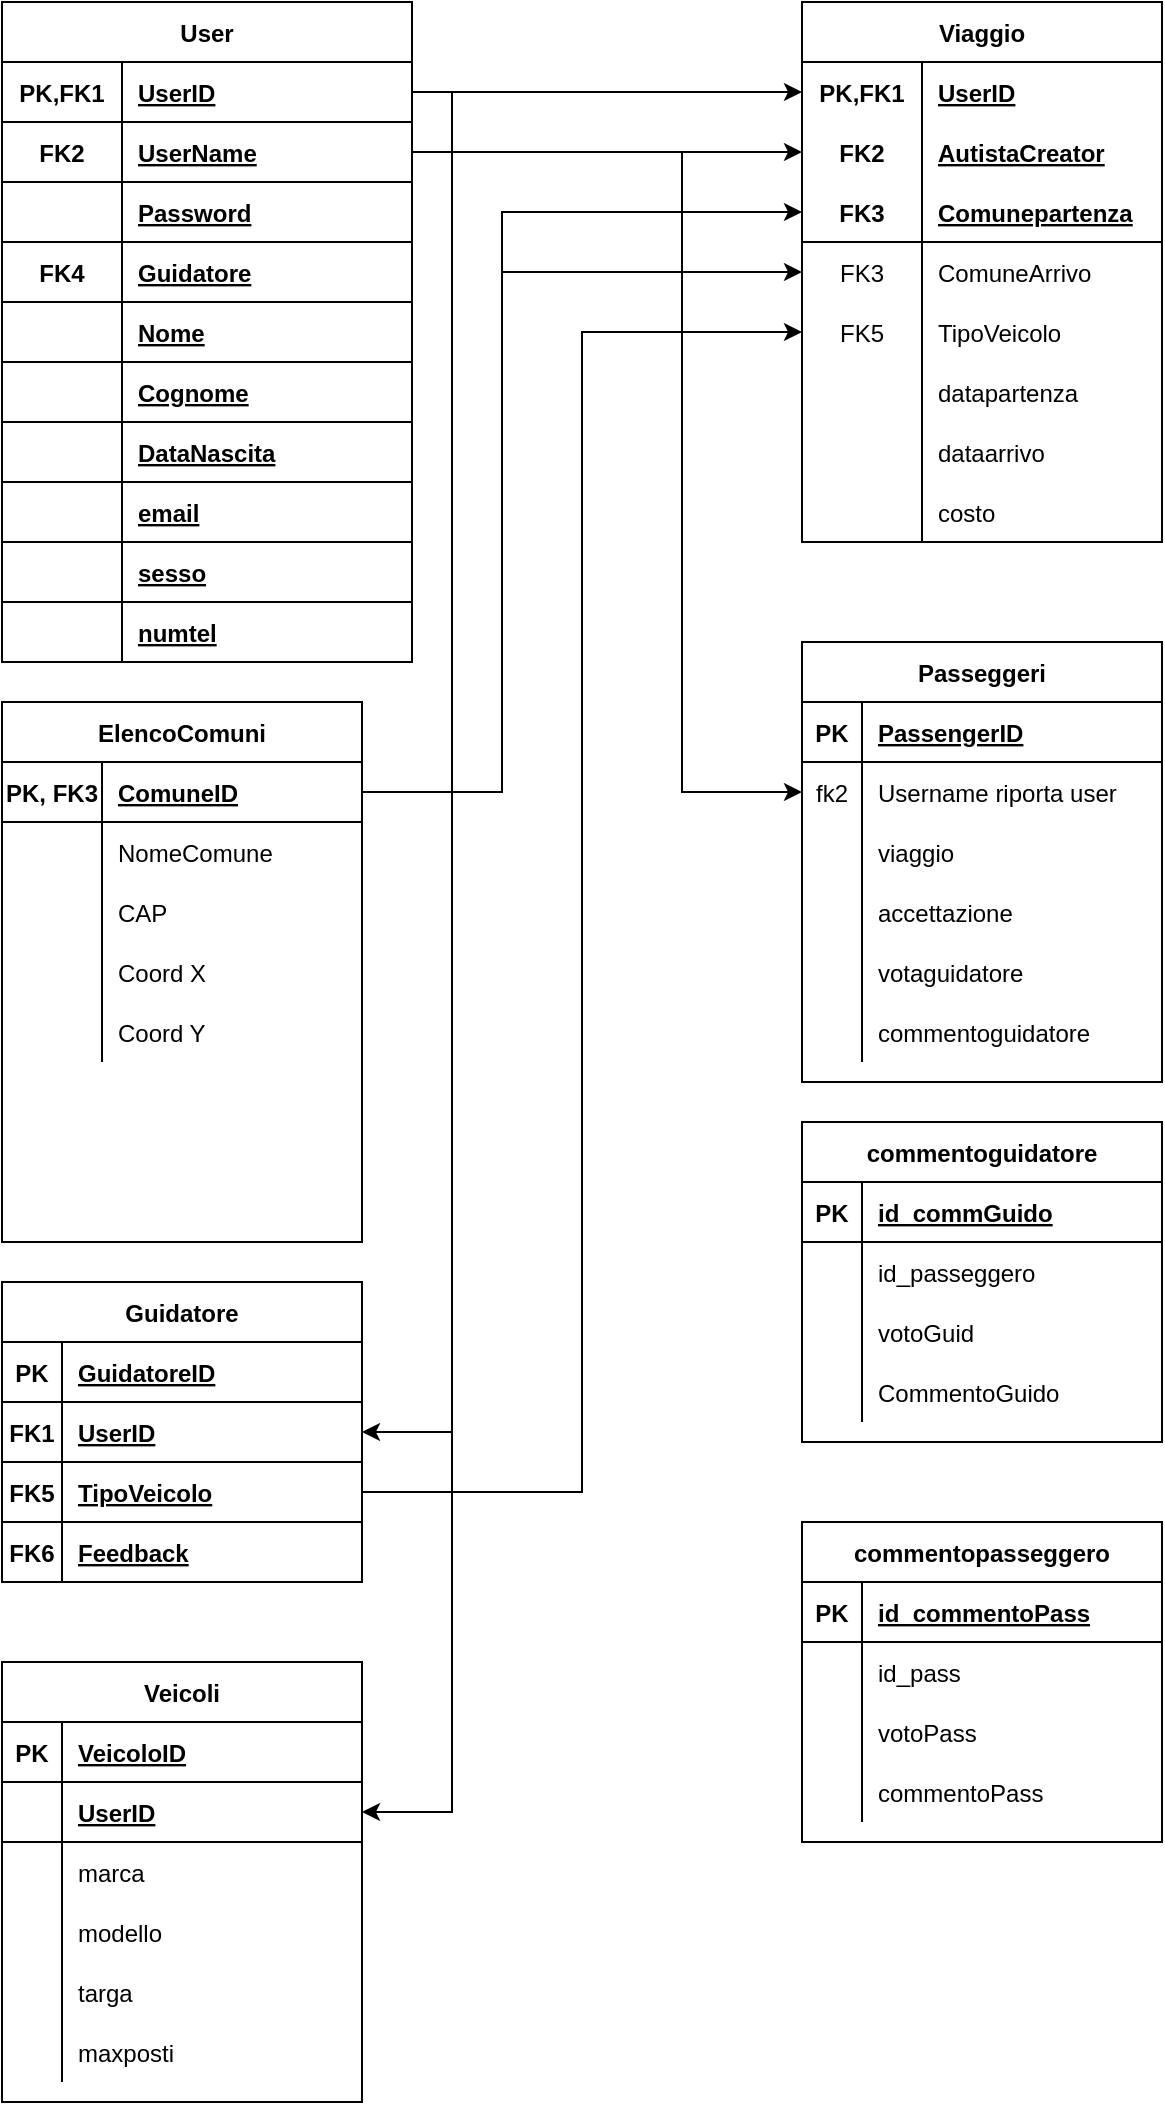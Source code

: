 <mxfile version="14.2.6" type="github">
  <diagram id="ABO_C1dVIs4_mpS2Vgjt" name="Page-1">
    <mxGraphModel dx="2062" dy="1123" grid="1" gridSize="10" guides="1" tooltips="1" connect="1" arrows="1" fold="1" page="1" pageScale="1" pageWidth="827" pageHeight="1169" math="0" shadow="0">
      <root>
        <mxCell id="0" />
        <mxCell id="1" parent="0" />
        <mxCell id="0qfEpNYiTU8af2PPR3kj-1" value="User" style="shape=table;startSize=30;container=1;collapsible=1;childLayout=tableLayout;fixedRows=1;rowLines=0;fontStyle=1;align=center;resizeLast=1;" vertex="1" parent="1">
          <mxGeometry x="80" y="40" width="205" height="330" as="geometry" />
        </mxCell>
        <mxCell id="0qfEpNYiTU8af2PPR3kj-2" value="" style="shape=partialRectangle;collapsible=0;dropTarget=0;pointerEvents=0;fillColor=none;top=0;left=0;bottom=1;right=0;points=[[0,0.5],[1,0.5]];portConstraint=eastwest;" vertex="1" parent="0qfEpNYiTU8af2PPR3kj-1">
          <mxGeometry y="30" width="205" height="30" as="geometry" />
        </mxCell>
        <mxCell id="0qfEpNYiTU8af2PPR3kj-3" value="PK,FK1" style="shape=partialRectangle;connectable=0;fillColor=none;top=0;left=0;bottom=0;right=0;fontStyle=1;overflow=hidden;" vertex="1" parent="0qfEpNYiTU8af2PPR3kj-2">
          <mxGeometry width="60" height="30" as="geometry" />
        </mxCell>
        <mxCell id="0qfEpNYiTU8af2PPR3kj-4" value="UserID" style="shape=partialRectangle;connectable=0;fillColor=none;top=0;left=0;bottom=0;right=0;align=left;spacingLeft=6;fontStyle=5;overflow=hidden;" vertex="1" parent="0qfEpNYiTU8af2PPR3kj-2">
          <mxGeometry x="60" width="145" height="30" as="geometry" />
        </mxCell>
        <mxCell id="0qfEpNYiTU8af2PPR3kj-57" value="" style="shape=partialRectangle;collapsible=0;dropTarget=0;pointerEvents=0;fillColor=none;top=0;left=0;bottom=1;right=0;points=[[0,0.5],[1,0.5]];portConstraint=eastwest;" vertex="1" parent="0qfEpNYiTU8af2PPR3kj-1">
          <mxGeometry y="60" width="205" height="30" as="geometry" />
        </mxCell>
        <mxCell id="0qfEpNYiTU8af2PPR3kj-58" value="FK2" style="shape=partialRectangle;connectable=0;fillColor=none;top=0;left=0;bottom=0;right=0;fontStyle=1;overflow=hidden;" vertex="1" parent="0qfEpNYiTU8af2PPR3kj-57">
          <mxGeometry width="60" height="30" as="geometry" />
        </mxCell>
        <mxCell id="0qfEpNYiTU8af2PPR3kj-59" value="UserName" style="shape=partialRectangle;connectable=0;fillColor=none;top=0;left=0;bottom=0;right=0;align=left;spacingLeft=6;fontStyle=5;overflow=hidden;" vertex="1" parent="0qfEpNYiTU8af2PPR3kj-57">
          <mxGeometry x="60" width="145" height="30" as="geometry" />
        </mxCell>
        <mxCell id="0qfEpNYiTU8af2PPR3kj-129" style="shape=partialRectangle;collapsible=0;dropTarget=0;pointerEvents=0;fillColor=none;top=0;left=0;bottom=1;right=0;points=[[0,0.5],[1,0.5]];portConstraint=eastwest;" vertex="1" parent="0qfEpNYiTU8af2PPR3kj-1">
          <mxGeometry y="90" width="205" height="30" as="geometry" />
        </mxCell>
        <mxCell id="0qfEpNYiTU8af2PPR3kj-130" style="shape=partialRectangle;connectable=0;fillColor=none;top=0;left=0;bottom=0;right=0;fontStyle=1;overflow=hidden;" vertex="1" parent="0qfEpNYiTU8af2PPR3kj-129">
          <mxGeometry width="60" height="30" as="geometry" />
        </mxCell>
        <mxCell id="0qfEpNYiTU8af2PPR3kj-131" value="Password" style="shape=partialRectangle;connectable=0;fillColor=none;top=0;left=0;bottom=0;right=0;align=left;spacingLeft=6;fontStyle=5;overflow=hidden;" vertex="1" parent="0qfEpNYiTU8af2PPR3kj-129">
          <mxGeometry x="60" width="145" height="30" as="geometry" />
        </mxCell>
        <mxCell id="0qfEpNYiTU8af2PPR3kj-92" style="shape=partialRectangle;collapsible=0;dropTarget=0;pointerEvents=0;fillColor=none;top=0;left=0;bottom=1;right=0;points=[[0,0.5],[1,0.5]];portConstraint=eastwest;" vertex="1" parent="0qfEpNYiTU8af2PPR3kj-1">
          <mxGeometry y="120" width="205" height="30" as="geometry" />
        </mxCell>
        <mxCell id="0qfEpNYiTU8af2PPR3kj-93" value="FK4" style="shape=partialRectangle;connectable=0;fillColor=none;top=0;left=0;bottom=0;right=0;fontStyle=1;overflow=hidden;" vertex="1" parent="0qfEpNYiTU8af2PPR3kj-92">
          <mxGeometry width="60" height="30" as="geometry" />
        </mxCell>
        <mxCell id="0qfEpNYiTU8af2PPR3kj-94" value="Guidatore" style="shape=partialRectangle;connectable=0;fillColor=none;top=0;left=0;bottom=0;right=0;align=left;spacingLeft=6;fontStyle=5;overflow=hidden;" vertex="1" parent="0qfEpNYiTU8af2PPR3kj-92">
          <mxGeometry x="60" width="145" height="30" as="geometry" />
        </mxCell>
        <mxCell id="0qfEpNYiTU8af2PPR3kj-132" style="shape=partialRectangle;collapsible=0;dropTarget=0;pointerEvents=0;fillColor=none;top=0;left=0;bottom=1;right=0;points=[[0,0.5],[1,0.5]];portConstraint=eastwest;" vertex="1" parent="0qfEpNYiTU8af2PPR3kj-1">
          <mxGeometry y="150" width="205" height="30" as="geometry" />
        </mxCell>
        <mxCell id="0qfEpNYiTU8af2PPR3kj-133" style="shape=partialRectangle;connectable=0;fillColor=none;top=0;left=0;bottom=0;right=0;fontStyle=1;overflow=hidden;strokeColor=none;" vertex="1" parent="0qfEpNYiTU8af2PPR3kj-132">
          <mxGeometry width="60" height="30" as="geometry" />
        </mxCell>
        <mxCell id="0qfEpNYiTU8af2PPR3kj-134" value="Nome" style="shape=partialRectangle;connectable=0;top=0;left=0;bottom=0;right=0;align=left;spacingLeft=6;fontStyle=5;overflow=hidden;strokeColor=none;fillColor=none;" vertex="1" parent="0qfEpNYiTU8af2PPR3kj-132">
          <mxGeometry x="60" width="145" height="30" as="geometry" />
        </mxCell>
        <mxCell id="0qfEpNYiTU8af2PPR3kj-135" style="shape=partialRectangle;collapsible=0;dropTarget=0;pointerEvents=0;fillColor=none;top=0;left=0;bottom=1;right=0;points=[[0,0.5],[1,0.5]];portConstraint=eastwest;" vertex="1" parent="0qfEpNYiTU8af2PPR3kj-1">
          <mxGeometry y="180" width="205" height="30" as="geometry" />
        </mxCell>
        <mxCell id="0qfEpNYiTU8af2PPR3kj-136" style="shape=partialRectangle;connectable=0;fillColor=none;top=0;left=0;bottom=0;right=0;fontStyle=1;overflow=hidden;" vertex="1" parent="0qfEpNYiTU8af2PPR3kj-135">
          <mxGeometry width="60" height="30" as="geometry" />
        </mxCell>
        <mxCell id="0qfEpNYiTU8af2PPR3kj-137" value="Cognome" style="shape=partialRectangle;connectable=0;fillColor=none;top=0;left=0;bottom=0;right=0;align=left;spacingLeft=6;fontStyle=5;overflow=hidden;" vertex="1" parent="0qfEpNYiTU8af2PPR3kj-135">
          <mxGeometry x="60" width="145" height="30" as="geometry" />
        </mxCell>
        <mxCell id="0qfEpNYiTU8af2PPR3kj-139" style="shape=partialRectangle;collapsible=0;dropTarget=0;pointerEvents=0;fillColor=none;top=0;left=0;bottom=1;right=0;points=[[0,0.5],[1,0.5]];portConstraint=eastwest;" vertex="1" parent="0qfEpNYiTU8af2PPR3kj-1">
          <mxGeometry y="210" width="205" height="30" as="geometry" />
        </mxCell>
        <mxCell id="0qfEpNYiTU8af2PPR3kj-140" style="shape=partialRectangle;connectable=0;fillColor=none;top=0;left=0;bottom=0;right=0;fontStyle=1;overflow=hidden;" vertex="1" parent="0qfEpNYiTU8af2PPR3kj-139">
          <mxGeometry width="60" height="30" as="geometry" />
        </mxCell>
        <mxCell id="0qfEpNYiTU8af2PPR3kj-141" value="DataNascita" style="shape=partialRectangle;connectable=0;fillColor=none;top=0;left=0;bottom=0;right=0;align=left;spacingLeft=6;fontStyle=5;overflow=hidden;" vertex="1" parent="0qfEpNYiTU8af2PPR3kj-139">
          <mxGeometry x="60" width="145" height="30" as="geometry" />
        </mxCell>
        <mxCell id="0qfEpNYiTU8af2PPR3kj-142" style="shape=partialRectangle;collapsible=0;dropTarget=0;pointerEvents=0;fillColor=none;top=0;left=0;bottom=1;right=0;points=[[0,0.5],[1,0.5]];portConstraint=eastwest;" vertex="1" parent="0qfEpNYiTU8af2PPR3kj-1">
          <mxGeometry y="240" width="205" height="30" as="geometry" />
        </mxCell>
        <mxCell id="0qfEpNYiTU8af2PPR3kj-143" style="shape=partialRectangle;connectable=0;fillColor=none;top=0;left=0;bottom=0;right=0;fontStyle=1;overflow=hidden;" vertex="1" parent="0qfEpNYiTU8af2PPR3kj-142">
          <mxGeometry width="60" height="30" as="geometry" />
        </mxCell>
        <mxCell id="0qfEpNYiTU8af2PPR3kj-144" value="email" style="shape=partialRectangle;connectable=0;fillColor=none;top=0;left=0;bottom=0;right=0;align=left;spacingLeft=6;fontStyle=5;overflow=hidden;" vertex="1" parent="0qfEpNYiTU8af2PPR3kj-142">
          <mxGeometry x="60" width="145" height="30" as="geometry" />
        </mxCell>
        <mxCell id="0qfEpNYiTU8af2PPR3kj-161" style="shape=partialRectangle;collapsible=0;dropTarget=0;pointerEvents=0;fillColor=none;top=0;left=0;bottom=1;right=0;points=[[0,0.5],[1,0.5]];portConstraint=eastwest;" vertex="1" parent="0qfEpNYiTU8af2PPR3kj-1">
          <mxGeometry y="270" width="205" height="30" as="geometry" />
        </mxCell>
        <mxCell id="0qfEpNYiTU8af2PPR3kj-162" style="shape=partialRectangle;connectable=0;fillColor=none;top=0;left=0;bottom=0;right=0;fontStyle=1;overflow=hidden;" vertex="1" parent="0qfEpNYiTU8af2PPR3kj-161">
          <mxGeometry width="60" height="30" as="geometry" />
        </mxCell>
        <mxCell id="0qfEpNYiTU8af2PPR3kj-163" value="sesso" style="shape=partialRectangle;connectable=0;fillColor=none;top=0;left=0;bottom=0;right=0;align=left;spacingLeft=6;fontStyle=5;overflow=hidden;" vertex="1" parent="0qfEpNYiTU8af2PPR3kj-161">
          <mxGeometry x="60" width="145" height="30" as="geometry" />
        </mxCell>
        <mxCell id="0qfEpNYiTU8af2PPR3kj-168" style="shape=partialRectangle;collapsible=0;dropTarget=0;pointerEvents=0;fillColor=none;top=0;left=0;bottom=1;right=0;points=[[0,0.5],[1,0.5]];portConstraint=eastwest;" vertex="1" parent="0qfEpNYiTU8af2PPR3kj-1">
          <mxGeometry y="300" width="205" height="30" as="geometry" />
        </mxCell>
        <mxCell id="0qfEpNYiTU8af2PPR3kj-169" style="shape=partialRectangle;connectable=0;fillColor=none;top=0;left=0;bottom=0;right=0;fontStyle=1;overflow=hidden;" vertex="1" parent="0qfEpNYiTU8af2PPR3kj-168">
          <mxGeometry width="60" height="30" as="geometry" />
        </mxCell>
        <mxCell id="0qfEpNYiTU8af2PPR3kj-170" value="numtel" style="shape=partialRectangle;connectable=0;fillColor=none;top=0;left=0;bottom=0;right=0;align=left;spacingLeft=6;fontStyle=5;overflow=hidden;" vertex="1" parent="0qfEpNYiTU8af2PPR3kj-168">
          <mxGeometry x="60" width="145" height="30" as="geometry" />
        </mxCell>
        <mxCell id="0qfEpNYiTU8af2PPR3kj-27" value="ElencoComuni" style="shape=table;startSize=30;container=1;collapsible=1;childLayout=tableLayout;fixedRows=1;rowLines=0;fontStyle=1;align=center;resizeLast=1;" vertex="1" parent="1">
          <mxGeometry x="80" y="390" width="180" height="270" as="geometry">
            <mxRectangle x="80" y="360" width="110" height="30" as="alternateBounds" />
          </mxGeometry>
        </mxCell>
        <mxCell id="0qfEpNYiTU8af2PPR3kj-28" value="" style="shape=partialRectangle;collapsible=0;dropTarget=0;pointerEvents=0;fillColor=none;top=0;left=0;bottom=1;right=0;points=[[0,0.5],[1,0.5]];portConstraint=eastwest;" vertex="1" parent="0qfEpNYiTU8af2PPR3kj-27">
          <mxGeometry y="30" width="180" height="30" as="geometry" />
        </mxCell>
        <mxCell id="0qfEpNYiTU8af2PPR3kj-29" value="PK, FK3" style="shape=partialRectangle;connectable=0;fillColor=none;top=0;left=0;bottom=0;right=0;fontStyle=1;overflow=hidden;" vertex="1" parent="0qfEpNYiTU8af2PPR3kj-28">
          <mxGeometry width="50" height="30" as="geometry" />
        </mxCell>
        <mxCell id="0qfEpNYiTU8af2PPR3kj-30" value="ComuneID" style="shape=partialRectangle;connectable=0;fillColor=none;top=0;left=0;bottom=0;right=0;align=left;spacingLeft=6;fontStyle=5;overflow=hidden;" vertex="1" parent="0qfEpNYiTU8af2PPR3kj-28">
          <mxGeometry x="50" width="130" height="30" as="geometry" />
        </mxCell>
        <mxCell id="0qfEpNYiTU8af2PPR3kj-41" value="" style="shape=partialRectangle;collapsible=0;dropTarget=0;pointerEvents=0;fillColor=none;top=0;left=0;bottom=0;right=0;points=[[0,0.5],[1,0.5]];portConstraint=eastwest;" vertex="1" parent="0qfEpNYiTU8af2PPR3kj-27">
          <mxGeometry y="60" width="180" height="30" as="geometry" />
        </mxCell>
        <mxCell id="0qfEpNYiTU8af2PPR3kj-42" value="" style="shape=partialRectangle;connectable=0;fillColor=none;top=0;left=0;bottom=0;right=0;editable=1;overflow=hidden;" vertex="1" parent="0qfEpNYiTU8af2PPR3kj-41">
          <mxGeometry width="50" height="30" as="geometry" />
        </mxCell>
        <mxCell id="0qfEpNYiTU8af2PPR3kj-43" value="NomeComune" style="shape=partialRectangle;connectable=0;fillColor=none;top=0;left=0;bottom=0;right=0;align=left;spacingLeft=6;overflow=hidden;" vertex="1" parent="0qfEpNYiTU8af2PPR3kj-41">
          <mxGeometry x="50" width="130" height="30" as="geometry" />
        </mxCell>
        <mxCell id="0qfEpNYiTU8af2PPR3kj-37" value="" style="shape=partialRectangle;collapsible=0;dropTarget=0;pointerEvents=0;fillColor=none;top=0;left=0;bottom=0;right=0;points=[[0,0.5],[1,0.5]];portConstraint=eastwest;" vertex="1" parent="0qfEpNYiTU8af2PPR3kj-27">
          <mxGeometry y="90" width="180" height="30" as="geometry" />
        </mxCell>
        <mxCell id="0qfEpNYiTU8af2PPR3kj-38" value="" style="shape=partialRectangle;connectable=0;fillColor=none;top=0;left=0;bottom=0;right=0;editable=1;overflow=hidden;" vertex="1" parent="0qfEpNYiTU8af2PPR3kj-37">
          <mxGeometry width="50" height="30" as="geometry" />
        </mxCell>
        <mxCell id="0qfEpNYiTU8af2PPR3kj-39" value="CAP" style="shape=partialRectangle;connectable=0;fillColor=none;top=0;left=0;bottom=0;right=0;align=left;spacingLeft=6;overflow=hidden;" vertex="1" parent="0qfEpNYiTU8af2PPR3kj-37">
          <mxGeometry x="50" width="130" height="30" as="geometry" />
        </mxCell>
        <mxCell id="0qfEpNYiTU8af2PPR3kj-31" value="" style="shape=partialRectangle;collapsible=0;dropTarget=0;pointerEvents=0;fillColor=none;top=0;left=0;bottom=0;right=0;points=[[0,0.5],[1,0.5]];portConstraint=eastwest;" vertex="1" parent="0qfEpNYiTU8af2PPR3kj-27">
          <mxGeometry y="120" width="180" height="30" as="geometry" />
        </mxCell>
        <mxCell id="0qfEpNYiTU8af2PPR3kj-32" value="" style="shape=partialRectangle;connectable=0;fillColor=none;top=0;left=0;bottom=0;right=0;editable=1;overflow=hidden;" vertex="1" parent="0qfEpNYiTU8af2PPR3kj-31">
          <mxGeometry width="50" height="30" as="geometry" />
        </mxCell>
        <mxCell id="0qfEpNYiTU8af2PPR3kj-33" value="Coord X" style="shape=partialRectangle;connectable=0;fillColor=none;top=0;left=0;bottom=0;right=0;align=left;spacingLeft=6;overflow=hidden;" vertex="1" parent="0qfEpNYiTU8af2PPR3kj-31">
          <mxGeometry x="50" width="130" height="30" as="geometry" />
        </mxCell>
        <mxCell id="0qfEpNYiTU8af2PPR3kj-34" value="" style="shape=partialRectangle;collapsible=0;dropTarget=0;pointerEvents=0;fillColor=none;top=0;left=0;bottom=0;right=0;points=[[0,0.5],[1,0.5]];portConstraint=eastwest;" vertex="1" parent="0qfEpNYiTU8af2PPR3kj-27">
          <mxGeometry y="150" width="180" height="30" as="geometry" />
        </mxCell>
        <mxCell id="0qfEpNYiTU8af2PPR3kj-35" value="" style="shape=partialRectangle;connectable=0;fillColor=none;top=0;left=0;bottom=0;right=0;editable=1;overflow=hidden;" vertex="1" parent="0qfEpNYiTU8af2PPR3kj-34">
          <mxGeometry width="50" height="30" as="geometry" />
        </mxCell>
        <mxCell id="0qfEpNYiTU8af2PPR3kj-36" value="Coord Y" style="shape=partialRectangle;connectable=0;fillColor=none;top=0;left=0;bottom=0;right=0;align=left;spacingLeft=6;overflow=hidden;" vertex="1" parent="0qfEpNYiTU8af2PPR3kj-34">
          <mxGeometry x="50" width="130" height="30" as="geometry" />
        </mxCell>
        <mxCell id="0qfEpNYiTU8af2PPR3kj-73" value="Viaggio" style="shape=table;startSize=30;container=1;collapsible=1;childLayout=tableLayout;fixedRows=1;rowLines=0;fontStyle=1;align=center;resizeLast=1;" vertex="1" parent="1">
          <mxGeometry x="480" y="40" width="180" height="270" as="geometry" />
        </mxCell>
        <mxCell id="0qfEpNYiTU8af2PPR3kj-74" value="" style="shape=partialRectangle;collapsible=0;dropTarget=0;pointerEvents=0;fillColor=none;top=0;left=0;bottom=0;right=0;points=[[0,0.5],[1,0.5]];portConstraint=eastwest;" vertex="1" parent="0qfEpNYiTU8af2PPR3kj-73">
          <mxGeometry y="30" width="180" height="30" as="geometry" />
        </mxCell>
        <mxCell id="0qfEpNYiTU8af2PPR3kj-75" value="PK,FK1" style="shape=partialRectangle;connectable=0;fillColor=none;top=0;left=0;bottom=0;right=0;fontStyle=1;overflow=hidden;" vertex="1" parent="0qfEpNYiTU8af2PPR3kj-74">
          <mxGeometry width="60" height="30" as="geometry" />
        </mxCell>
        <mxCell id="0qfEpNYiTU8af2PPR3kj-76" value="UserID" style="shape=partialRectangle;connectable=0;fillColor=none;top=0;left=0;bottom=0;right=0;align=left;spacingLeft=6;fontStyle=5;overflow=hidden;" vertex="1" parent="0qfEpNYiTU8af2PPR3kj-74">
          <mxGeometry x="60" width="120" height="30" as="geometry" />
        </mxCell>
        <mxCell id="0qfEpNYiTU8af2PPR3kj-86" value="" style="shape=partialRectangle;collapsible=0;dropTarget=0;pointerEvents=0;fillColor=none;top=0;left=0;bottom=0;right=0;points=[[0,0.5],[1,0.5]];portConstraint=eastwest;" vertex="1" parent="0qfEpNYiTU8af2PPR3kj-73">
          <mxGeometry y="60" width="180" height="30" as="geometry" />
        </mxCell>
        <mxCell id="0qfEpNYiTU8af2PPR3kj-87" value="FK2" style="shape=partialRectangle;connectable=0;fillColor=none;top=0;left=0;bottom=0;right=0;fontStyle=1;overflow=hidden;" vertex="1" parent="0qfEpNYiTU8af2PPR3kj-86">
          <mxGeometry width="60" height="30" as="geometry" />
        </mxCell>
        <mxCell id="0qfEpNYiTU8af2PPR3kj-88" value="AutistaCreator" style="shape=partialRectangle;connectable=0;fillColor=none;top=0;left=0;bottom=0;right=0;align=left;spacingLeft=6;fontStyle=5;overflow=hidden;" vertex="1" parent="0qfEpNYiTU8af2PPR3kj-86">
          <mxGeometry x="60" width="120" height="30" as="geometry" />
        </mxCell>
        <mxCell id="0qfEpNYiTU8af2PPR3kj-77" value="" style="shape=partialRectangle;collapsible=0;dropTarget=0;pointerEvents=0;fillColor=none;top=0;left=0;bottom=1;right=0;points=[[0,0.5],[1,0.5]];portConstraint=eastwest;" vertex="1" parent="0qfEpNYiTU8af2PPR3kj-73">
          <mxGeometry y="90" width="180" height="30" as="geometry" />
        </mxCell>
        <mxCell id="0qfEpNYiTU8af2PPR3kj-78" value="FK3" style="shape=partialRectangle;connectable=0;fillColor=none;top=0;left=0;bottom=0;right=0;fontStyle=1;overflow=hidden;" vertex="1" parent="0qfEpNYiTU8af2PPR3kj-77">
          <mxGeometry width="60" height="30" as="geometry" />
        </mxCell>
        <mxCell id="0qfEpNYiTU8af2PPR3kj-79" value="Comunepartenza" style="shape=partialRectangle;connectable=0;fillColor=none;top=0;left=0;bottom=0;right=0;align=left;spacingLeft=6;fontStyle=5;overflow=hidden;" vertex="1" parent="0qfEpNYiTU8af2PPR3kj-77">
          <mxGeometry x="60" width="120" height="30" as="geometry" />
        </mxCell>
        <mxCell id="0qfEpNYiTU8af2PPR3kj-80" value="" style="shape=partialRectangle;collapsible=0;dropTarget=0;pointerEvents=0;fillColor=none;top=0;left=0;bottom=0;right=0;points=[[0,0.5],[1,0.5]];portConstraint=eastwest;" vertex="1" parent="0qfEpNYiTU8af2PPR3kj-73">
          <mxGeometry y="120" width="180" height="30" as="geometry" />
        </mxCell>
        <mxCell id="0qfEpNYiTU8af2PPR3kj-81" value="FK3" style="shape=partialRectangle;connectable=0;fillColor=none;top=0;left=0;bottom=0;right=0;editable=1;overflow=hidden;" vertex="1" parent="0qfEpNYiTU8af2PPR3kj-80">
          <mxGeometry width="60" height="30" as="geometry" />
        </mxCell>
        <mxCell id="0qfEpNYiTU8af2PPR3kj-82" value="ComuneArrivo" style="shape=partialRectangle;connectable=0;fillColor=none;top=0;left=0;bottom=0;right=0;align=left;spacingLeft=6;overflow=hidden;" vertex="1" parent="0qfEpNYiTU8af2PPR3kj-80">
          <mxGeometry x="60" width="120" height="30" as="geometry" />
        </mxCell>
        <mxCell id="0qfEpNYiTU8af2PPR3kj-83" value="" style="shape=partialRectangle;collapsible=0;dropTarget=0;pointerEvents=0;fillColor=none;top=0;left=0;bottom=0;right=0;points=[[0,0.5],[1,0.5]];portConstraint=eastwest;" vertex="1" parent="0qfEpNYiTU8af2PPR3kj-73">
          <mxGeometry y="150" width="180" height="30" as="geometry" />
        </mxCell>
        <mxCell id="0qfEpNYiTU8af2PPR3kj-84" value="FK5" style="shape=partialRectangle;connectable=0;fillColor=none;top=0;left=0;bottom=0;right=0;editable=1;overflow=hidden;" vertex="1" parent="0qfEpNYiTU8af2PPR3kj-83">
          <mxGeometry width="60" height="30" as="geometry" />
        </mxCell>
        <mxCell id="0qfEpNYiTU8af2PPR3kj-85" value="TipoVeicolo" style="shape=partialRectangle;connectable=0;fillColor=none;top=0;left=0;bottom=0;right=0;align=left;spacingLeft=6;overflow=hidden;" vertex="1" parent="0qfEpNYiTU8af2PPR3kj-83">
          <mxGeometry x="60" width="120" height="30" as="geometry" />
        </mxCell>
        <mxCell id="0qfEpNYiTU8af2PPR3kj-171" style="shape=partialRectangle;collapsible=0;dropTarget=0;pointerEvents=0;fillColor=none;top=0;left=0;bottom=0;right=0;points=[[0,0.5],[1,0.5]];portConstraint=eastwest;" vertex="1" parent="0qfEpNYiTU8af2PPR3kj-73">
          <mxGeometry y="180" width="180" height="30" as="geometry" />
        </mxCell>
        <mxCell id="0qfEpNYiTU8af2PPR3kj-172" style="shape=partialRectangle;connectable=0;fillColor=none;top=0;left=0;bottom=0;right=0;editable=1;overflow=hidden;" vertex="1" parent="0qfEpNYiTU8af2PPR3kj-171">
          <mxGeometry width="60" height="30" as="geometry" />
        </mxCell>
        <mxCell id="0qfEpNYiTU8af2PPR3kj-173" value="datapartenza" style="shape=partialRectangle;connectable=0;fillColor=none;top=0;left=0;bottom=0;right=0;align=left;spacingLeft=6;overflow=hidden;" vertex="1" parent="0qfEpNYiTU8af2PPR3kj-171">
          <mxGeometry x="60" width="120" height="30" as="geometry" />
        </mxCell>
        <mxCell id="0qfEpNYiTU8af2PPR3kj-174" style="shape=partialRectangle;collapsible=0;dropTarget=0;pointerEvents=0;fillColor=none;top=0;left=0;bottom=0;right=0;points=[[0,0.5],[1,0.5]];portConstraint=eastwest;" vertex="1" parent="0qfEpNYiTU8af2PPR3kj-73">
          <mxGeometry y="210" width="180" height="30" as="geometry" />
        </mxCell>
        <mxCell id="0qfEpNYiTU8af2PPR3kj-175" style="shape=partialRectangle;connectable=0;fillColor=none;top=0;left=0;bottom=0;right=0;editable=1;overflow=hidden;" vertex="1" parent="0qfEpNYiTU8af2PPR3kj-174">
          <mxGeometry width="60" height="30" as="geometry" />
        </mxCell>
        <mxCell id="0qfEpNYiTU8af2PPR3kj-176" value="dataarrivo" style="shape=partialRectangle;connectable=0;fillColor=none;top=0;left=0;bottom=0;right=0;align=left;spacingLeft=6;overflow=hidden;" vertex="1" parent="0qfEpNYiTU8af2PPR3kj-174">
          <mxGeometry x="60" width="120" height="30" as="geometry" />
        </mxCell>
        <mxCell id="0qfEpNYiTU8af2PPR3kj-177" style="shape=partialRectangle;collapsible=0;dropTarget=0;pointerEvents=0;fillColor=none;top=0;left=0;bottom=0;right=0;points=[[0,0.5],[1,0.5]];portConstraint=eastwest;" vertex="1" parent="0qfEpNYiTU8af2PPR3kj-73">
          <mxGeometry y="240" width="180" height="30" as="geometry" />
        </mxCell>
        <mxCell id="0qfEpNYiTU8af2PPR3kj-178" style="shape=partialRectangle;connectable=0;fillColor=none;top=0;left=0;bottom=0;right=0;editable=1;overflow=hidden;" vertex="1" parent="0qfEpNYiTU8af2PPR3kj-177">
          <mxGeometry width="60" height="30" as="geometry" />
        </mxCell>
        <mxCell id="0qfEpNYiTU8af2PPR3kj-179" value="costo" style="shape=partialRectangle;connectable=0;fillColor=none;top=0;left=0;bottom=0;right=0;align=left;spacingLeft=6;overflow=hidden;" vertex="1" parent="0qfEpNYiTU8af2PPR3kj-177">
          <mxGeometry x="60" width="120" height="30" as="geometry" />
        </mxCell>
        <mxCell id="0qfEpNYiTU8af2PPR3kj-89" style="edgeStyle=orthogonalEdgeStyle;rounded=0;orthogonalLoop=1;jettySize=auto;html=1;exitX=1;exitY=0.5;exitDx=0;exitDy=0;entryX=0;entryY=0.5;entryDx=0;entryDy=0;" edge="1" parent="1" source="0qfEpNYiTU8af2PPR3kj-2" target="0qfEpNYiTU8af2PPR3kj-74">
          <mxGeometry relative="1" as="geometry" />
        </mxCell>
        <mxCell id="0qfEpNYiTU8af2PPR3kj-90" style="edgeStyle=orthogonalEdgeStyle;rounded=0;orthogonalLoop=1;jettySize=auto;html=1;exitX=1;exitY=0.5;exitDx=0;exitDy=0;entryX=0;entryY=0.5;entryDx=0;entryDy=0;" edge="1" parent="1" source="0qfEpNYiTU8af2PPR3kj-57" target="0qfEpNYiTU8af2PPR3kj-86">
          <mxGeometry relative="1" as="geometry" />
        </mxCell>
        <mxCell id="0qfEpNYiTU8af2PPR3kj-91" style="edgeStyle=orthogonalEdgeStyle;rounded=0;orthogonalLoop=1;jettySize=auto;html=1;entryX=0;entryY=0.5;entryDx=0;entryDy=0;" edge="1" parent="1" source="0qfEpNYiTU8af2PPR3kj-28" target="0qfEpNYiTU8af2PPR3kj-77">
          <mxGeometry relative="1" as="geometry">
            <Array as="points">
              <mxPoint x="330" y="435" />
              <mxPoint x="330" y="145" />
            </Array>
          </mxGeometry>
        </mxCell>
        <mxCell id="0qfEpNYiTU8af2PPR3kj-95" value="Guidatore" style="shape=table;startSize=30;container=1;collapsible=1;childLayout=tableLayout;fixedRows=1;rowLines=0;fontStyle=1;align=center;resizeLast=1;" vertex="1" parent="1">
          <mxGeometry x="80" y="680" width="180" height="150" as="geometry" />
        </mxCell>
        <mxCell id="0qfEpNYiTU8af2PPR3kj-96" value="" style="shape=partialRectangle;collapsible=0;dropTarget=0;pointerEvents=0;fillColor=none;top=0;left=0;bottom=1;right=0;points=[[0,0.5],[1,0.5]];portConstraint=eastwest;" vertex="1" parent="0qfEpNYiTU8af2PPR3kj-95">
          <mxGeometry y="30" width="180" height="30" as="geometry" />
        </mxCell>
        <mxCell id="0qfEpNYiTU8af2PPR3kj-97" value="PK" style="shape=partialRectangle;connectable=0;fillColor=none;top=0;left=0;bottom=0;right=0;fontStyle=1;overflow=hidden;" vertex="1" parent="0qfEpNYiTU8af2PPR3kj-96">
          <mxGeometry width="30" height="30" as="geometry" />
        </mxCell>
        <mxCell id="0qfEpNYiTU8af2PPR3kj-98" value="GuidatoreID" style="shape=partialRectangle;connectable=0;fillColor=none;top=0;left=0;bottom=0;right=0;align=left;spacingLeft=6;fontStyle=5;overflow=hidden;" vertex="1" parent="0qfEpNYiTU8af2PPR3kj-96">
          <mxGeometry x="30" width="150" height="30" as="geometry" />
        </mxCell>
        <mxCell id="0qfEpNYiTU8af2PPR3kj-108" style="shape=partialRectangle;collapsible=0;dropTarget=0;pointerEvents=0;fillColor=none;top=0;left=0;bottom=1;right=0;points=[[0,0.5],[1,0.5]];portConstraint=eastwest;" vertex="1" parent="0qfEpNYiTU8af2PPR3kj-95">
          <mxGeometry y="60" width="180" height="30" as="geometry" />
        </mxCell>
        <mxCell id="0qfEpNYiTU8af2PPR3kj-109" value="FK1" style="shape=partialRectangle;connectable=0;fillColor=none;top=0;left=0;bottom=0;right=0;fontStyle=1;overflow=hidden;" vertex="1" parent="0qfEpNYiTU8af2PPR3kj-108">
          <mxGeometry width="30" height="30" as="geometry" />
        </mxCell>
        <mxCell id="0qfEpNYiTU8af2PPR3kj-110" value="UserID" style="shape=partialRectangle;connectable=0;fillColor=none;top=0;left=0;bottom=0;right=0;align=left;spacingLeft=6;fontStyle=5;overflow=hidden;" vertex="1" parent="0qfEpNYiTU8af2PPR3kj-108">
          <mxGeometry x="30" width="150" height="30" as="geometry" />
        </mxCell>
        <mxCell id="0qfEpNYiTU8af2PPR3kj-112" style="shape=partialRectangle;collapsible=0;dropTarget=0;pointerEvents=0;fillColor=none;top=0;left=0;bottom=1;right=0;points=[[0,0.5],[1,0.5]];portConstraint=eastwest;" vertex="1" parent="0qfEpNYiTU8af2PPR3kj-95">
          <mxGeometry y="90" width="180" height="30" as="geometry" />
        </mxCell>
        <mxCell id="0qfEpNYiTU8af2PPR3kj-113" value="FK5" style="shape=partialRectangle;connectable=0;fillColor=none;top=0;left=0;bottom=0;right=0;fontStyle=1;overflow=hidden;" vertex="1" parent="0qfEpNYiTU8af2PPR3kj-112">
          <mxGeometry width="30" height="30" as="geometry" />
        </mxCell>
        <mxCell id="0qfEpNYiTU8af2PPR3kj-114" value="TipoVeicolo" style="shape=partialRectangle;connectable=0;fillColor=none;top=0;left=0;bottom=0;right=0;align=left;spacingLeft=6;fontStyle=5;overflow=hidden;" vertex="1" parent="0qfEpNYiTU8af2PPR3kj-112">
          <mxGeometry x="30" width="150" height="30" as="geometry" />
        </mxCell>
        <mxCell id="0qfEpNYiTU8af2PPR3kj-121" style="shape=partialRectangle;collapsible=0;dropTarget=0;pointerEvents=0;fillColor=none;top=0;left=0;bottom=1;right=0;points=[[0,0.5],[1,0.5]];portConstraint=eastwest;" vertex="1" parent="0qfEpNYiTU8af2PPR3kj-95">
          <mxGeometry y="120" width="180" height="30" as="geometry" />
        </mxCell>
        <mxCell id="0qfEpNYiTU8af2PPR3kj-122" value="FK6" style="shape=partialRectangle;connectable=0;fillColor=none;top=0;left=0;bottom=0;right=0;fontStyle=1;overflow=hidden;" vertex="1" parent="0qfEpNYiTU8af2PPR3kj-121">
          <mxGeometry width="30" height="30" as="geometry" />
        </mxCell>
        <mxCell id="0qfEpNYiTU8af2PPR3kj-123" value="Feedback" style="shape=partialRectangle;connectable=0;fillColor=none;top=0;left=0;bottom=0;right=0;align=left;spacingLeft=6;fontStyle=5;overflow=hidden;" vertex="1" parent="0qfEpNYiTU8af2PPR3kj-121">
          <mxGeometry x="30" width="150" height="30" as="geometry" />
        </mxCell>
        <mxCell id="0qfEpNYiTU8af2PPR3kj-111" style="edgeStyle=orthogonalEdgeStyle;rounded=0;orthogonalLoop=1;jettySize=auto;html=1;exitX=1;exitY=0.5;exitDx=0;exitDy=0;entryX=1;entryY=0.5;entryDx=0;entryDy=0;" edge="1" parent="1" source="0qfEpNYiTU8af2PPR3kj-2" target="0qfEpNYiTU8af2PPR3kj-108">
          <mxGeometry relative="1" as="geometry">
            <Array as="points">
              <mxPoint x="305" y="85" />
              <mxPoint x="305" y="755" />
            </Array>
          </mxGeometry>
        </mxCell>
        <mxCell id="0qfEpNYiTU8af2PPR3kj-128" style="edgeStyle=orthogonalEdgeStyle;rounded=0;orthogonalLoop=1;jettySize=auto;html=1;exitX=1;exitY=0.5;exitDx=0;exitDy=0;entryX=0;entryY=0.5;entryDx=0;entryDy=0;" edge="1" parent="1" source="0qfEpNYiTU8af2PPR3kj-112" target="0qfEpNYiTU8af2PPR3kj-83">
          <mxGeometry relative="1" as="geometry" />
        </mxCell>
        <mxCell id="0qfEpNYiTU8af2PPR3kj-138" style="edgeStyle=orthogonalEdgeStyle;rounded=0;orthogonalLoop=1;jettySize=auto;html=1;entryX=0;entryY=0.5;entryDx=0;entryDy=0;" edge="1" parent="1" source="0qfEpNYiTU8af2PPR3kj-28" target="0qfEpNYiTU8af2PPR3kj-80">
          <mxGeometry relative="1" as="geometry">
            <Array as="points">
              <mxPoint x="330" y="435" />
              <mxPoint x="330" y="175" />
            </Array>
          </mxGeometry>
        </mxCell>
        <mxCell id="0qfEpNYiTU8af2PPR3kj-145" value="Veicoli" style="shape=table;startSize=30;container=1;collapsible=1;childLayout=tableLayout;fixedRows=1;rowLines=0;fontStyle=1;align=center;resizeLast=1;fillColor=none;" vertex="1" parent="1">
          <mxGeometry x="80" y="870" width="180" height="220" as="geometry" />
        </mxCell>
        <mxCell id="0qfEpNYiTU8af2PPR3kj-146" value="" style="shape=partialRectangle;collapsible=0;dropTarget=0;pointerEvents=0;fillColor=none;top=0;left=0;bottom=1;right=0;points=[[0,0.5],[1,0.5]];portConstraint=eastwest;" vertex="1" parent="0qfEpNYiTU8af2PPR3kj-145">
          <mxGeometry y="30" width="180" height="30" as="geometry" />
        </mxCell>
        <mxCell id="0qfEpNYiTU8af2PPR3kj-147" value="PK" style="shape=partialRectangle;connectable=0;fillColor=none;top=0;left=0;bottom=0;right=0;fontStyle=1;overflow=hidden;" vertex="1" parent="0qfEpNYiTU8af2PPR3kj-146">
          <mxGeometry width="30" height="30" as="geometry" />
        </mxCell>
        <mxCell id="0qfEpNYiTU8af2PPR3kj-148" value="VeicoloID" style="shape=partialRectangle;connectable=0;fillColor=none;top=0;left=0;bottom=0;right=0;align=left;spacingLeft=6;fontStyle=5;overflow=hidden;" vertex="1" parent="0qfEpNYiTU8af2PPR3kj-146">
          <mxGeometry x="30" width="150" height="30" as="geometry" />
        </mxCell>
        <mxCell id="0qfEpNYiTU8af2PPR3kj-164" style="shape=partialRectangle;collapsible=0;dropTarget=0;pointerEvents=0;fillColor=none;top=0;left=0;bottom=1;right=0;points=[[0,0.5],[1,0.5]];portConstraint=eastwest;" vertex="1" parent="0qfEpNYiTU8af2PPR3kj-145">
          <mxGeometry y="60" width="180" height="30" as="geometry" />
        </mxCell>
        <mxCell id="0qfEpNYiTU8af2PPR3kj-165" style="shape=partialRectangle;connectable=0;fillColor=none;top=0;left=0;bottom=0;right=0;fontStyle=1;overflow=hidden;" vertex="1" parent="0qfEpNYiTU8af2PPR3kj-164">
          <mxGeometry width="30" height="30" as="geometry" />
        </mxCell>
        <mxCell id="0qfEpNYiTU8af2PPR3kj-166" value="UserID" style="shape=partialRectangle;connectable=0;fillColor=none;top=0;left=0;bottom=0;right=0;align=left;spacingLeft=6;fontStyle=5;overflow=hidden;" vertex="1" parent="0qfEpNYiTU8af2PPR3kj-164">
          <mxGeometry x="30" width="150" height="30" as="geometry" />
        </mxCell>
        <mxCell id="0qfEpNYiTU8af2PPR3kj-149" value="" style="shape=partialRectangle;collapsible=0;dropTarget=0;pointerEvents=0;fillColor=none;top=0;left=0;bottom=0;right=0;points=[[0,0.5],[1,0.5]];portConstraint=eastwest;" vertex="1" parent="0qfEpNYiTU8af2PPR3kj-145">
          <mxGeometry y="90" width="180" height="30" as="geometry" />
        </mxCell>
        <mxCell id="0qfEpNYiTU8af2PPR3kj-150" value="" style="shape=partialRectangle;connectable=0;fillColor=none;top=0;left=0;bottom=0;right=0;editable=1;overflow=hidden;" vertex="1" parent="0qfEpNYiTU8af2PPR3kj-149">
          <mxGeometry width="30" height="30" as="geometry" />
        </mxCell>
        <mxCell id="0qfEpNYiTU8af2PPR3kj-151" value="marca" style="shape=partialRectangle;connectable=0;fillColor=none;top=0;left=0;bottom=0;right=0;align=left;spacingLeft=6;overflow=hidden;" vertex="1" parent="0qfEpNYiTU8af2PPR3kj-149">
          <mxGeometry x="30" width="150" height="30" as="geometry" />
        </mxCell>
        <mxCell id="0qfEpNYiTU8af2PPR3kj-152" value="" style="shape=partialRectangle;collapsible=0;dropTarget=0;pointerEvents=0;fillColor=none;top=0;left=0;bottom=0;right=0;points=[[0,0.5],[1,0.5]];portConstraint=eastwest;" vertex="1" parent="0qfEpNYiTU8af2PPR3kj-145">
          <mxGeometry y="120" width="180" height="30" as="geometry" />
        </mxCell>
        <mxCell id="0qfEpNYiTU8af2PPR3kj-153" value="" style="shape=partialRectangle;connectable=0;fillColor=none;top=0;left=0;bottom=0;right=0;editable=1;overflow=hidden;" vertex="1" parent="0qfEpNYiTU8af2PPR3kj-152">
          <mxGeometry width="30" height="30" as="geometry" />
        </mxCell>
        <mxCell id="0qfEpNYiTU8af2PPR3kj-154" value="modello" style="shape=partialRectangle;connectable=0;fillColor=none;top=0;left=0;bottom=0;right=0;align=left;spacingLeft=6;overflow=hidden;" vertex="1" parent="0qfEpNYiTU8af2PPR3kj-152">
          <mxGeometry x="30" width="150" height="30" as="geometry" />
        </mxCell>
        <mxCell id="0qfEpNYiTU8af2PPR3kj-155" value="" style="shape=partialRectangle;collapsible=0;dropTarget=0;pointerEvents=0;fillColor=none;top=0;left=0;bottom=0;right=0;points=[[0,0.5],[1,0.5]];portConstraint=eastwest;" vertex="1" parent="0qfEpNYiTU8af2PPR3kj-145">
          <mxGeometry y="150" width="180" height="30" as="geometry" />
        </mxCell>
        <mxCell id="0qfEpNYiTU8af2PPR3kj-156" value="" style="shape=partialRectangle;connectable=0;fillColor=none;top=0;left=0;bottom=0;right=0;editable=1;overflow=hidden;" vertex="1" parent="0qfEpNYiTU8af2PPR3kj-155">
          <mxGeometry width="30" height="30" as="geometry" />
        </mxCell>
        <mxCell id="0qfEpNYiTU8af2PPR3kj-157" value="targa" style="shape=partialRectangle;connectable=0;fillColor=none;top=0;left=0;bottom=0;right=0;align=left;spacingLeft=6;overflow=hidden;" vertex="1" parent="0qfEpNYiTU8af2PPR3kj-155">
          <mxGeometry x="30" width="150" height="30" as="geometry" />
        </mxCell>
        <mxCell id="0qfEpNYiTU8af2PPR3kj-158" style="shape=partialRectangle;collapsible=0;dropTarget=0;pointerEvents=0;fillColor=none;top=0;left=0;bottom=0;right=0;points=[[0,0.5],[1,0.5]];portConstraint=eastwest;" vertex="1" parent="0qfEpNYiTU8af2PPR3kj-145">
          <mxGeometry y="180" width="180" height="30" as="geometry" />
        </mxCell>
        <mxCell id="0qfEpNYiTU8af2PPR3kj-159" style="shape=partialRectangle;connectable=0;fillColor=none;top=0;left=0;bottom=0;right=0;editable=1;overflow=hidden;" vertex="1" parent="0qfEpNYiTU8af2PPR3kj-158">
          <mxGeometry width="30" height="30" as="geometry" />
        </mxCell>
        <mxCell id="0qfEpNYiTU8af2PPR3kj-160" value="maxposti" style="shape=partialRectangle;connectable=0;fillColor=none;top=0;left=0;bottom=0;right=0;align=left;spacingLeft=6;overflow=hidden;" vertex="1" parent="0qfEpNYiTU8af2PPR3kj-158">
          <mxGeometry x="30" width="150" height="30" as="geometry" />
        </mxCell>
        <mxCell id="0qfEpNYiTU8af2PPR3kj-167" style="edgeStyle=orthogonalEdgeStyle;rounded=0;orthogonalLoop=1;jettySize=auto;html=1;exitX=1;exitY=0.5;exitDx=0;exitDy=0;entryX=1;entryY=0.5;entryDx=0;entryDy=0;" edge="1" parent="1" source="0qfEpNYiTU8af2PPR3kj-2" target="0qfEpNYiTU8af2PPR3kj-164">
          <mxGeometry relative="1" as="geometry" />
        </mxCell>
        <mxCell id="0qfEpNYiTU8af2PPR3kj-180" value="Passeggeri" style="shape=table;startSize=30;container=1;collapsible=1;childLayout=tableLayout;fixedRows=1;rowLines=0;fontStyle=1;align=center;resizeLast=1;fillColor=none;" vertex="1" parent="1">
          <mxGeometry x="480" y="360" width="180" height="220" as="geometry" />
        </mxCell>
        <mxCell id="0qfEpNYiTU8af2PPR3kj-181" value="" style="shape=partialRectangle;collapsible=0;dropTarget=0;pointerEvents=0;fillColor=none;top=0;left=0;bottom=1;right=0;points=[[0,0.5],[1,0.5]];portConstraint=eastwest;" vertex="1" parent="0qfEpNYiTU8af2PPR3kj-180">
          <mxGeometry y="30" width="180" height="30" as="geometry" />
        </mxCell>
        <mxCell id="0qfEpNYiTU8af2PPR3kj-182" value="PK" style="shape=partialRectangle;connectable=0;fillColor=none;top=0;left=0;bottom=0;right=0;fontStyle=1;overflow=hidden;" vertex="1" parent="0qfEpNYiTU8af2PPR3kj-181">
          <mxGeometry width="30" height="30" as="geometry" />
        </mxCell>
        <mxCell id="0qfEpNYiTU8af2PPR3kj-183" value="PassengerID" style="shape=partialRectangle;connectable=0;fillColor=none;top=0;left=0;bottom=0;right=0;align=left;spacingLeft=6;fontStyle=5;overflow=hidden;" vertex="1" parent="0qfEpNYiTU8af2PPR3kj-181">
          <mxGeometry x="30" width="150" height="30" as="geometry" />
        </mxCell>
        <mxCell id="0qfEpNYiTU8af2PPR3kj-184" value="" style="shape=partialRectangle;collapsible=0;dropTarget=0;pointerEvents=0;fillColor=none;top=0;left=0;bottom=0;right=0;points=[[0,0.5],[1,0.5]];portConstraint=eastwest;" vertex="1" parent="0qfEpNYiTU8af2PPR3kj-180">
          <mxGeometry y="60" width="180" height="30" as="geometry" />
        </mxCell>
        <mxCell id="0qfEpNYiTU8af2PPR3kj-185" value="fk2" style="shape=partialRectangle;connectable=0;fillColor=none;top=0;left=0;bottom=0;right=0;editable=1;overflow=hidden;" vertex="1" parent="0qfEpNYiTU8af2PPR3kj-184">
          <mxGeometry width="30" height="30" as="geometry" />
        </mxCell>
        <mxCell id="0qfEpNYiTU8af2PPR3kj-186" value="Username riporta user" style="shape=partialRectangle;connectable=0;fillColor=none;top=0;left=0;bottom=0;right=0;align=left;spacingLeft=6;overflow=hidden;" vertex="1" parent="0qfEpNYiTU8af2PPR3kj-184">
          <mxGeometry x="30" width="150" height="30" as="geometry" />
        </mxCell>
        <mxCell id="0qfEpNYiTU8af2PPR3kj-187" value="" style="shape=partialRectangle;collapsible=0;dropTarget=0;pointerEvents=0;fillColor=none;top=0;left=0;bottom=0;right=0;points=[[0,0.5],[1,0.5]];portConstraint=eastwest;" vertex="1" parent="0qfEpNYiTU8af2PPR3kj-180">
          <mxGeometry y="90" width="180" height="30" as="geometry" />
        </mxCell>
        <mxCell id="0qfEpNYiTU8af2PPR3kj-188" value="" style="shape=partialRectangle;connectable=0;fillColor=none;top=0;left=0;bottom=0;right=0;editable=1;overflow=hidden;" vertex="1" parent="0qfEpNYiTU8af2PPR3kj-187">
          <mxGeometry width="30" height="30" as="geometry" />
        </mxCell>
        <mxCell id="0qfEpNYiTU8af2PPR3kj-189" value="viaggio" style="shape=partialRectangle;connectable=0;fillColor=none;top=0;left=0;bottom=0;right=0;align=left;spacingLeft=6;overflow=hidden;" vertex="1" parent="0qfEpNYiTU8af2PPR3kj-187">
          <mxGeometry x="30" width="150" height="30" as="geometry" />
        </mxCell>
        <mxCell id="0qfEpNYiTU8af2PPR3kj-190" value="" style="shape=partialRectangle;collapsible=0;dropTarget=0;pointerEvents=0;fillColor=none;top=0;left=0;bottom=0;right=0;points=[[0,0.5],[1,0.5]];portConstraint=eastwest;" vertex="1" parent="0qfEpNYiTU8af2PPR3kj-180">
          <mxGeometry y="120" width="180" height="30" as="geometry" />
        </mxCell>
        <mxCell id="0qfEpNYiTU8af2PPR3kj-191" value="" style="shape=partialRectangle;connectable=0;fillColor=none;top=0;left=0;bottom=0;right=0;editable=1;overflow=hidden;" vertex="1" parent="0qfEpNYiTU8af2PPR3kj-190">
          <mxGeometry width="30" height="30" as="geometry" />
        </mxCell>
        <mxCell id="0qfEpNYiTU8af2PPR3kj-192" value="accettazione" style="shape=partialRectangle;connectable=0;fillColor=none;top=0;left=0;bottom=0;right=0;align=left;spacingLeft=6;overflow=hidden;" vertex="1" parent="0qfEpNYiTU8af2PPR3kj-190">
          <mxGeometry x="30" width="150" height="30" as="geometry" />
        </mxCell>
        <mxCell id="0qfEpNYiTU8af2PPR3kj-194" style="shape=partialRectangle;collapsible=0;dropTarget=0;pointerEvents=0;fillColor=none;top=0;left=0;bottom=0;right=0;points=[[0,0.5],[1,0.5]];portConstraint=eastwest;" vertex="1" parent="0qfEpNYiTU8af2PPR3kj-180">
          <mxGeometry y="150" width="180" height="30" as="geometry" />
        </mxCell>
        <mxCell id="0qfEpNYiTU8af2PPR3kj-195" style="shape=partialRectangle;connectable=0;fillColor=none;top=0;left=0;bottom=0;right=0;editable=1;overflow=hidden;" vertex="1" parent="0qfEpNYiTU8af2PPR3kj-194">
          <mxGeometry width="30" height="30" as="geometry" />
        </mxCell>
        <mxCell id="0qfEpNYiTU8af2PPR3kj-196" value="votaguidatore" style="shape=partialRectangle;connectable=0;fillColor=none;top=0;left=0;bottom=0;right=0;align=left;spacingLeft=6;overflow=hidden;" vertex="1" parent="0qfEpNYiTU8af2PPR3kj-194">
          <mxGeometry x="30" width="150" height="30" as="geometry" />
        </mxCell>
        <mxCell id="0qfEpNYiTU8af2PPR3kj-197" style="shape=partialRectangle;collapsible=0;dropTarget=0;pointerEvents=0;fillColor=none;top=0;left=0;bottom=0;right=0;points=[[0,0.5],[1,0.5]];portConstraint=eastwest;" vertex="1" parent="0qfEpNYiTU8af2PPR3kj-180">
          <mxGeometry y="180" width="180" height="30" as="geometry" />
        </mxCell>
        <mxCell id="0qfEpNYiTU8af2PPR3kj-198" style="shape=partialRectangle;connectable=0;fillColor=none;top=0;left=0;bottom=0;right=0;editable=1;overflow=hidden;" vertex="1" parent="0qfEpNYiTU8af2PPR3kj-197">
          <mxGeometry width="30" height="30" as="geometry" />
        </mxCell>
        <mxCell id="0qfEpNYiTU8af2PPR3kj-199" value="commentoguidatore" style="shape=partialRectangle;connectable=0;fillColor=none;top=0;left=0;bottom=0;right=0;align=left;spacingLeft=6;overflow=hidden;" vertex="1" parent="0qfEpNYiTU8af2PPR3kj-197">
          <mxGeometry x="30" width="150" height="30" as="geometry" />
        </mxCell>
        <mxCell id="0qfEpNYiTU8af2PPR3kj-193" style="edgeStyle=orthogonalEdgeStyle;rounded=0;orthogonalLoop=1;jettySize=auto;html=1;exitX=1;exitY=0.5;exitDx=0;exitDy=0;entryX=0;entryY=0.5;entryDx=0;entryDy=0;" edge="1" parent="1" source="0qfEpNYiTU8af2PPR3kj-57" target="0qfEpNYiTU8af2PPR3kj-184">
          <mxGeometry relative="1" as="geometry">
            <Array as="points">
              <mxPoint x="420" y="115" />
              <mxPoint x="420" y="435" />
            </Array>
          </mxGeometry>
        </mxCell>
        <mxCell id="0qfEpNYiTU8af2PPR3kj-200" value="commentoguidatore" style="shape=table;startSize=30;container=1;collapsible=1;childLayout=tableLayout;fixedRows=1;rowLines=0;fontStyle=1;align=center;resizeLast=1;fillColor=none;" vertex="1" parent="1">
          <mxGeometry x="480" y="600" width="180" height="160" as="geometry" />
        </mxCell>
        <mxCell id="0qfEpNYiTU8af2PPR3kj-201" value="" style="shape=partialRectangle;collapsible=0;dropTarget=0;pointerEvents=0;fillColor=none;top=0;left=0;bottom=1;right=0;points=[[0,0.5],[1,0.5]];portConstraint=eastwest;" vertex="1" parent="0qfEpNYiTU8af2PPR3kj-200">
          <mxGeometry y="30" width="180" height="30" as="geometry" />
        </mxCell>
        <mxCell id="0qfEpNYiTU8af2PPR3kj-202" value="PK" style="shape=partialRectangle;connectable=0;fillColor=none;top=0;left=0;bottom=0;right=0;fontStyle=1;overflow=hidden;" vertex="1" parent="0qfEpNYiTU8af2PPR3kj-201">
          <mxGeometry width="30" height="30" as="geometry" />
        </mxCell>
        <mxCell id="0qfEpNYiTU8af2PPR3kj-203" value="id_commGuido" style="shape=partialRectangle;connectable=0;fillColor=none;top=0;left=0;bottom=0;right=0;align=left;spacingLeft=6;fontStyle=5;overflow=hidden;" vertex="1" parent="0qfEpNYiTU8af2PPR3kj-201">
          <mxGeometry x="30" width="150" height="30" as="geometry" />
        </mxCell>
        <mxCell id="0qfEpNYiTU8af2PPR3kj-204" value="" style="shape=partialRectangle;collapsible=0;dropTarget=0;pointerEvents=0;fillColor=none;top=0;left=0;bottom=0;right=0;points=[[0,0.5],[1,0.5]];portConstraint=eastwest;" vertex="1" parent="0qfEpNYiTU8af2PPR3kj-200">
          <mxGeometry y="60" width="180" height="30" as="geometry" />
        </mxCell>
        <mxCell id="0qfEpNYiTU8af2PPR3kj-205" value="" style="shape=partialRectangle;connectable=0;fillColor=none;top=0;left=0;bottom=0;right=0;editable=1;overflow=hidden;" vertex="1" parent="0qfEpNYiTU8af2PPR3kj-204">
          <mxGeometry width="30" height="30" as="geometry" />
        </mxCell>
        <mxCell id="0qfEpNYiTU8af2PPR3kj-206" value="id_passeggero" style="shape=partialRectangle;connectable=0;fillColor=none;top=0;left=0;bottom=0;right=0;align=left;spacingLeft=6;overflow=hidden;" vertex="1" parent="0qfEpNYiTU8af2PPR3kj-204">
          <mxGeometry x="30" width="150" height="30" as="geometry" />
        </mxCell>
        <mxCell id="0qfEpNYiTU8af2PPR3kj-207" value="" style="shape=partialRectangle;collapsible=0;dropTarget=0;pointerEvents=0;fillColor=none;top=0;left=0;bottom=0;right=0;points=[[0,0.5],[1,0.5]];portConstraint=eastwest;" vertex="1" parent="0qfEpNYiTU8af2PPR3kj-200">
          <mxGeometry y="90" width="180" height="30" as="geometry" />
        </mxCell>
        <mxCell id="0qfEpNYiTU8af2PPR3kj-208" value="" style="shape=partialRectangle;connectable=0;fillColor=none;top=0;left=0;bottom=0;right=0;editable=1;overflow=hidden;" vertex="1" parent="0qfEpNYiTU8af2PPR3kj-207">
          <mxGeometry width="30" height="30" as="geometry" />
        </mxCell>
        <mxCell id="0qfEpNYiTU8af2PPR3kj-209" value="votoGuid" style="shape=partialRectangle;connectable=0;fillColor=none;top=0;left=0;bottom=0;right=0;align=left;spacingLeft=6;overflow=hidden;" vertex="1" parent="0qfEpNYiTU8af2PPR3kj-207">
          <mxGeometry x="30" width="150" height="30" as="geometry" />
        </mxCell>
        <mxCell id="0qfEpNYiTU8af2PPR3kj-210" value="" style="shape=partialRectangle;collapsible=0;dropTarget=0;pointerEvents=0;fillColor=none;top=0;left=0;bottom=0;right=0;points=[[0,0.5],[1,0.5]];portConstraint=eastwest;" vertex="1" parent="0qfEpNYiTU8af2PPR3kj-200">
          <mxGeometry y="120" width="180" height="30" as="geometry" />
        </mxCell>
        <mxCell id="0qfEpNYiTU8af2PPR3kj-211" value="" style="shape=partialRectangle;connectable=0;fillColor=none;top=0;left=0;bottom=0;right=0;editable=1;overflow=hidden;" vertex="1" parent="0qfEpNYiTU8af2PPR3kj-210">
          <mxGeometry width="30" height="30" as="geometry" />
        </mxCell>
        <mxCell id="0qfEpNYiTU8af2PPR3kj-212" value="CommentoGuido" style="shape=partialRectangle;connectable=0;fillColor=none;top=0;left=0;bottom=0;right=0;align=left;spacingLeft=6;overflow=hidden;" vertex="1" parent="0qfEpNYiTU8af2PPR3kj-210">
          <mxGeometry x="30" width="150" height="30" as="geometry" />
        </mxCell>
        <mxCell id="0qfEpNYiTU8af2PPR3kj-213" value="commentopasseggero" style="shape=table;startSize=30;container=1;collapsible=1;childLayout=tableLayout;fixedRows=1;rowLines=0;fontStyle=1;align=center;resizeLast=1;fillColor=none;" vertex="1" parent="1">
          <mxGeometry x="480" y="800" width="180" height="160" as="geometry" />
        </mxCell>
        <mxCell id="0qfEpNYiTU8af2PPR3kj-214" value="" style="shape=partialRectangle;collapsible=0;dropTarget=0;pointerEvents=0;fillColor=none;top=0;left=0;bottom=1;right=0;points=[[0,0.5],[1,0.5]];portConstraint=eastwest;" vertex="1" parent="0qfEpNYiTU8af2PPR3kj-213">
          <mxGeometry y="30" width="180" height="30" as="geometry" />
        </mxCell>
        <mxCell id="0qfEpNYiTU8af2PPR3kj-215" value="PK" style="shape=partialRectangle;connectable=0;fillColor=none;top=0;left=0;bottom=0;right=0;fontStyle=1;overflow=hidden;" vertex="1" parent="0qfEpNYiTU8af2PPR3kj-214">
          <mxGeometry width="30" height="30" as="geometry" />
        </mxCell>
        <mxCell id="0qfEpNYiTU8af2PPR3kj-216" value="id_commentoPass" style="shape=partialRectangle;connectable=0;fillColor=none;top=0;left=0;bottom=0;right=0;align=left;spacingLeft=6;fontStyle=5;overflow=hidden;" vertex="1" parent="0qfEpNYiTU8af2PPR3kj-214">
          <mxGeometry x="30" width="150" height="30" as="geometry" />
        </mxCell>
        <mxCell id="0qfEpNYiTU8af2PPR3kj-217" value="" style="shape=partialRectangle;collapsible=0;dropTarget=0;pointerEvents=0;fillColor=none;top=0;left=0;bottom=0;right=0;points=[[0,0.5],[1,0.5]];portConstraint=eastwest;" vertex="1" parent="0qfEpNYiTU8af2PPR3kj-213">
          <mxGeometry y="60" width="180" height="30" as="geometry" />
        </mxCell>
        <mxCell id="0qfEpNYiTU8af2PPR3kj-218" value="" style="shape=partialRectangle;connectable=0;fillColor=none;top=0;left=0;bottom=0;right=0;editable=1;overflow=hidden;" vertex="1" parent="0qfEpNYiTU8af2PPR3kj-217">
          <mxGeometry width="30" height="30" as="geometry" />
        </mxCell>
        <mxCell id="0qfEpNYiTU8af2PPR3kj-219" value="id_pass" style="shape=partialRectangle;connectable=0;fillColor=none;top=0;left=0;bottom=0;right=0;align=left;spacingLeft=6;overflow=hidden;" vertex="1" parent="0qfEpNYiTU8af2PPR3kj-217">
          <mxGeometry x="30" width="150" height="30" as="geometry" />
        </mxCell>
        <mxCell id="0qfEpNYiTU8af2PPR3kj-220" value="" style="shape=partialRectangle;collapsible=0;dropTarget=0;pointerEvents=0;fillColor=none;top=0;left=0;bottom=0;right=0;points=[[0,0.5],[1,0.5]];portConstraint=eastwest;" vertex="1" parent="0qfEpNYiTU8af2PPR3kj-213">
          <mxGeometry y="90" width="180" height="30" as="geometry" />
        </mxCell>
        <mxCell id="0qfEpNYiTU8af2PPR3kj-221" value="" style="shape=partialRectangle;connectable=0;fillColor=none;top=0;left=0;bottom=0;right=0;editable=1;overflow=hidden;" vertex="1" parent="0qfEpNYiTU8af2PPR3kj-220">
          <mxGeometry width="30" height="30" as="geometry" />
        </mxCell>
        <mxCell id="0qfEpNYiTU8af2PPR3kj-222" value="votoPass" style="shape=partialRectangle;connectable=0;fillColor=none;top=0;left=0;bottom=0;right=0;align=left;spacingLeft=6;overflow=hidden;" vertex="1" parent="0qfEpNYiTU8af2PPR3kj-220">
          <mxGeometry x="30" width="150" height="30" as="geometry" />
        </mxCell>
        <mxCell id="0qfEpNYiTU8af2PPR3kj-223" value="" style="shape=partialRectangle;collapsible=0;dropTarget=0;pointerEvents=0;fillColor=none;top=0;left=0;bottom=0;right=0;points=[[0,0.5],[1,0.5]];portConstraint=eastwest;" vertex="1" parent="0qfEpNYiTU8af2PPR3kj-213">
          <mxGeometry y="120" width="180" height="30" as="geometry" />
        </mxCell>
        <mxCell id="0qfEpNYiTU8af2PPR3kj-224" value="" style="shape=partialRectangle;connectable=0;fillColor=none;top=0;left=0;bottom=0;right=0;editable=1;overflow=hidden;" vertex="1" parent="0qfEpNYiTU8af2PPR3kj-223">
          <mxGeometry width="30" height="30" as="geometry" />
        </mxCell>
        <mxCell id="0qfEpNYiTU8af2PPR3kj-225" value="commentoPass" style="shape=partialRectangle;connectable=0;fillColor=none;top=0;left=0;bottom=0;right=0;align=left;spacingLeft=6;overflow=hidden;" vertex="1" parent="0qfEpNYiTU8af2PPR3kj-223">
          <mxGeometry x="30" width="150" height="30" as="geometry" />
        </mxCell>
      </root>
    </mxGraphModel>
  </diagram>
</mxfile>
